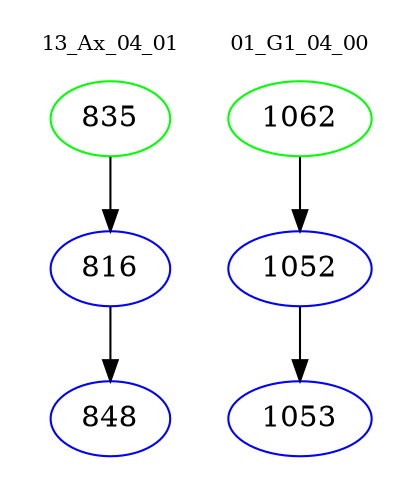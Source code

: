 digraph{
subgraph cluster_0 {
color = white
label = "13_Ax_04_01";
fontsize=10;
T0_835 [label="835", color="green"]
T0_835 -> T0_816 [color="black"]
T0_816 [label="816", color="blue"]
T0_816 -> T0_848 [color="black"]
T0_848 [label="848", color="blue"]
}
subgraph cluster_1 {
color = white
label = "01_G1_04_00";
fontsize=10;
T1_1062 [label="1062", color="green"]
T1_1062 -> T1_1052 [color="black"]
T1_1052 [label="1052", color="blue"]
T1_1052 -> T1_1053 [color="black"]
T1_1053 [label="1053", color="blue"]
}
}
